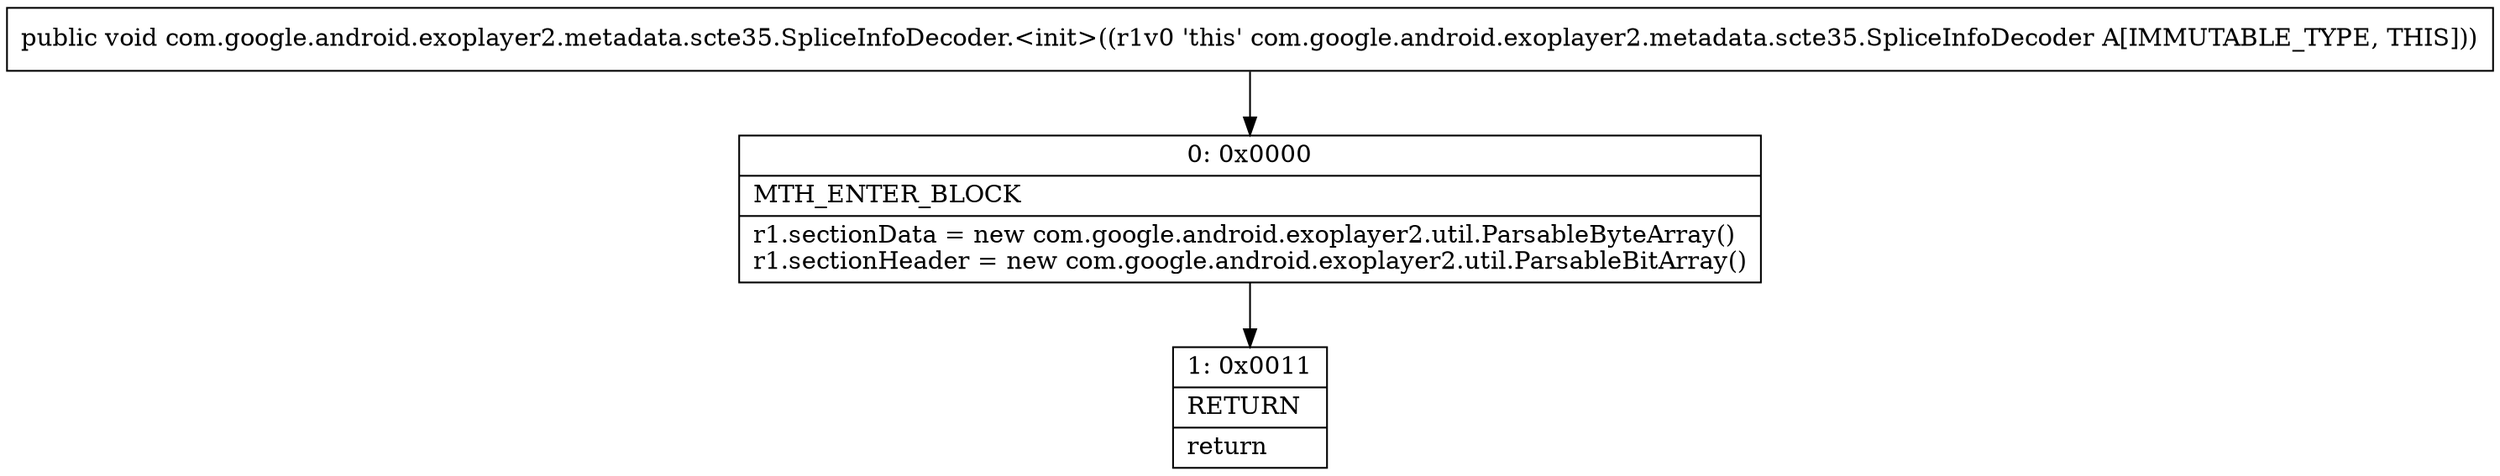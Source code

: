 digraph "CFG forcom.google.android.exoplayer2.metadata.scte35.SpliceInfoDecoder.\<init\>()V" {
Node_0 [shape=record,label="{0\:\ 0x0000|MTH_ENTER_BLOCK\l|r1.sectionData = new com.google.android.exoplayer2.util.ParsableByteArray()\lr1.sectionHeader = new com.google.android.exoplayer2.util.ParsableBitArray()\l}"];
Node_1 [shape=record,label="{1\:\ 0x0011|RETURN\l|return\l}"];
MethodNode[shape=record,label="{public void com.google.android.exoplayer2.metadata.scte35.SpliceInfoDecoder.\<init\>((r1v0 'this' com.google.android.exoplayer2.metadata.scte35.SpliceInfoDecoder A[IMMUTABLE_TYPE, THIS])) }"];
MethodNode -> Node_0;
Node_0 -> Node_1;
}

